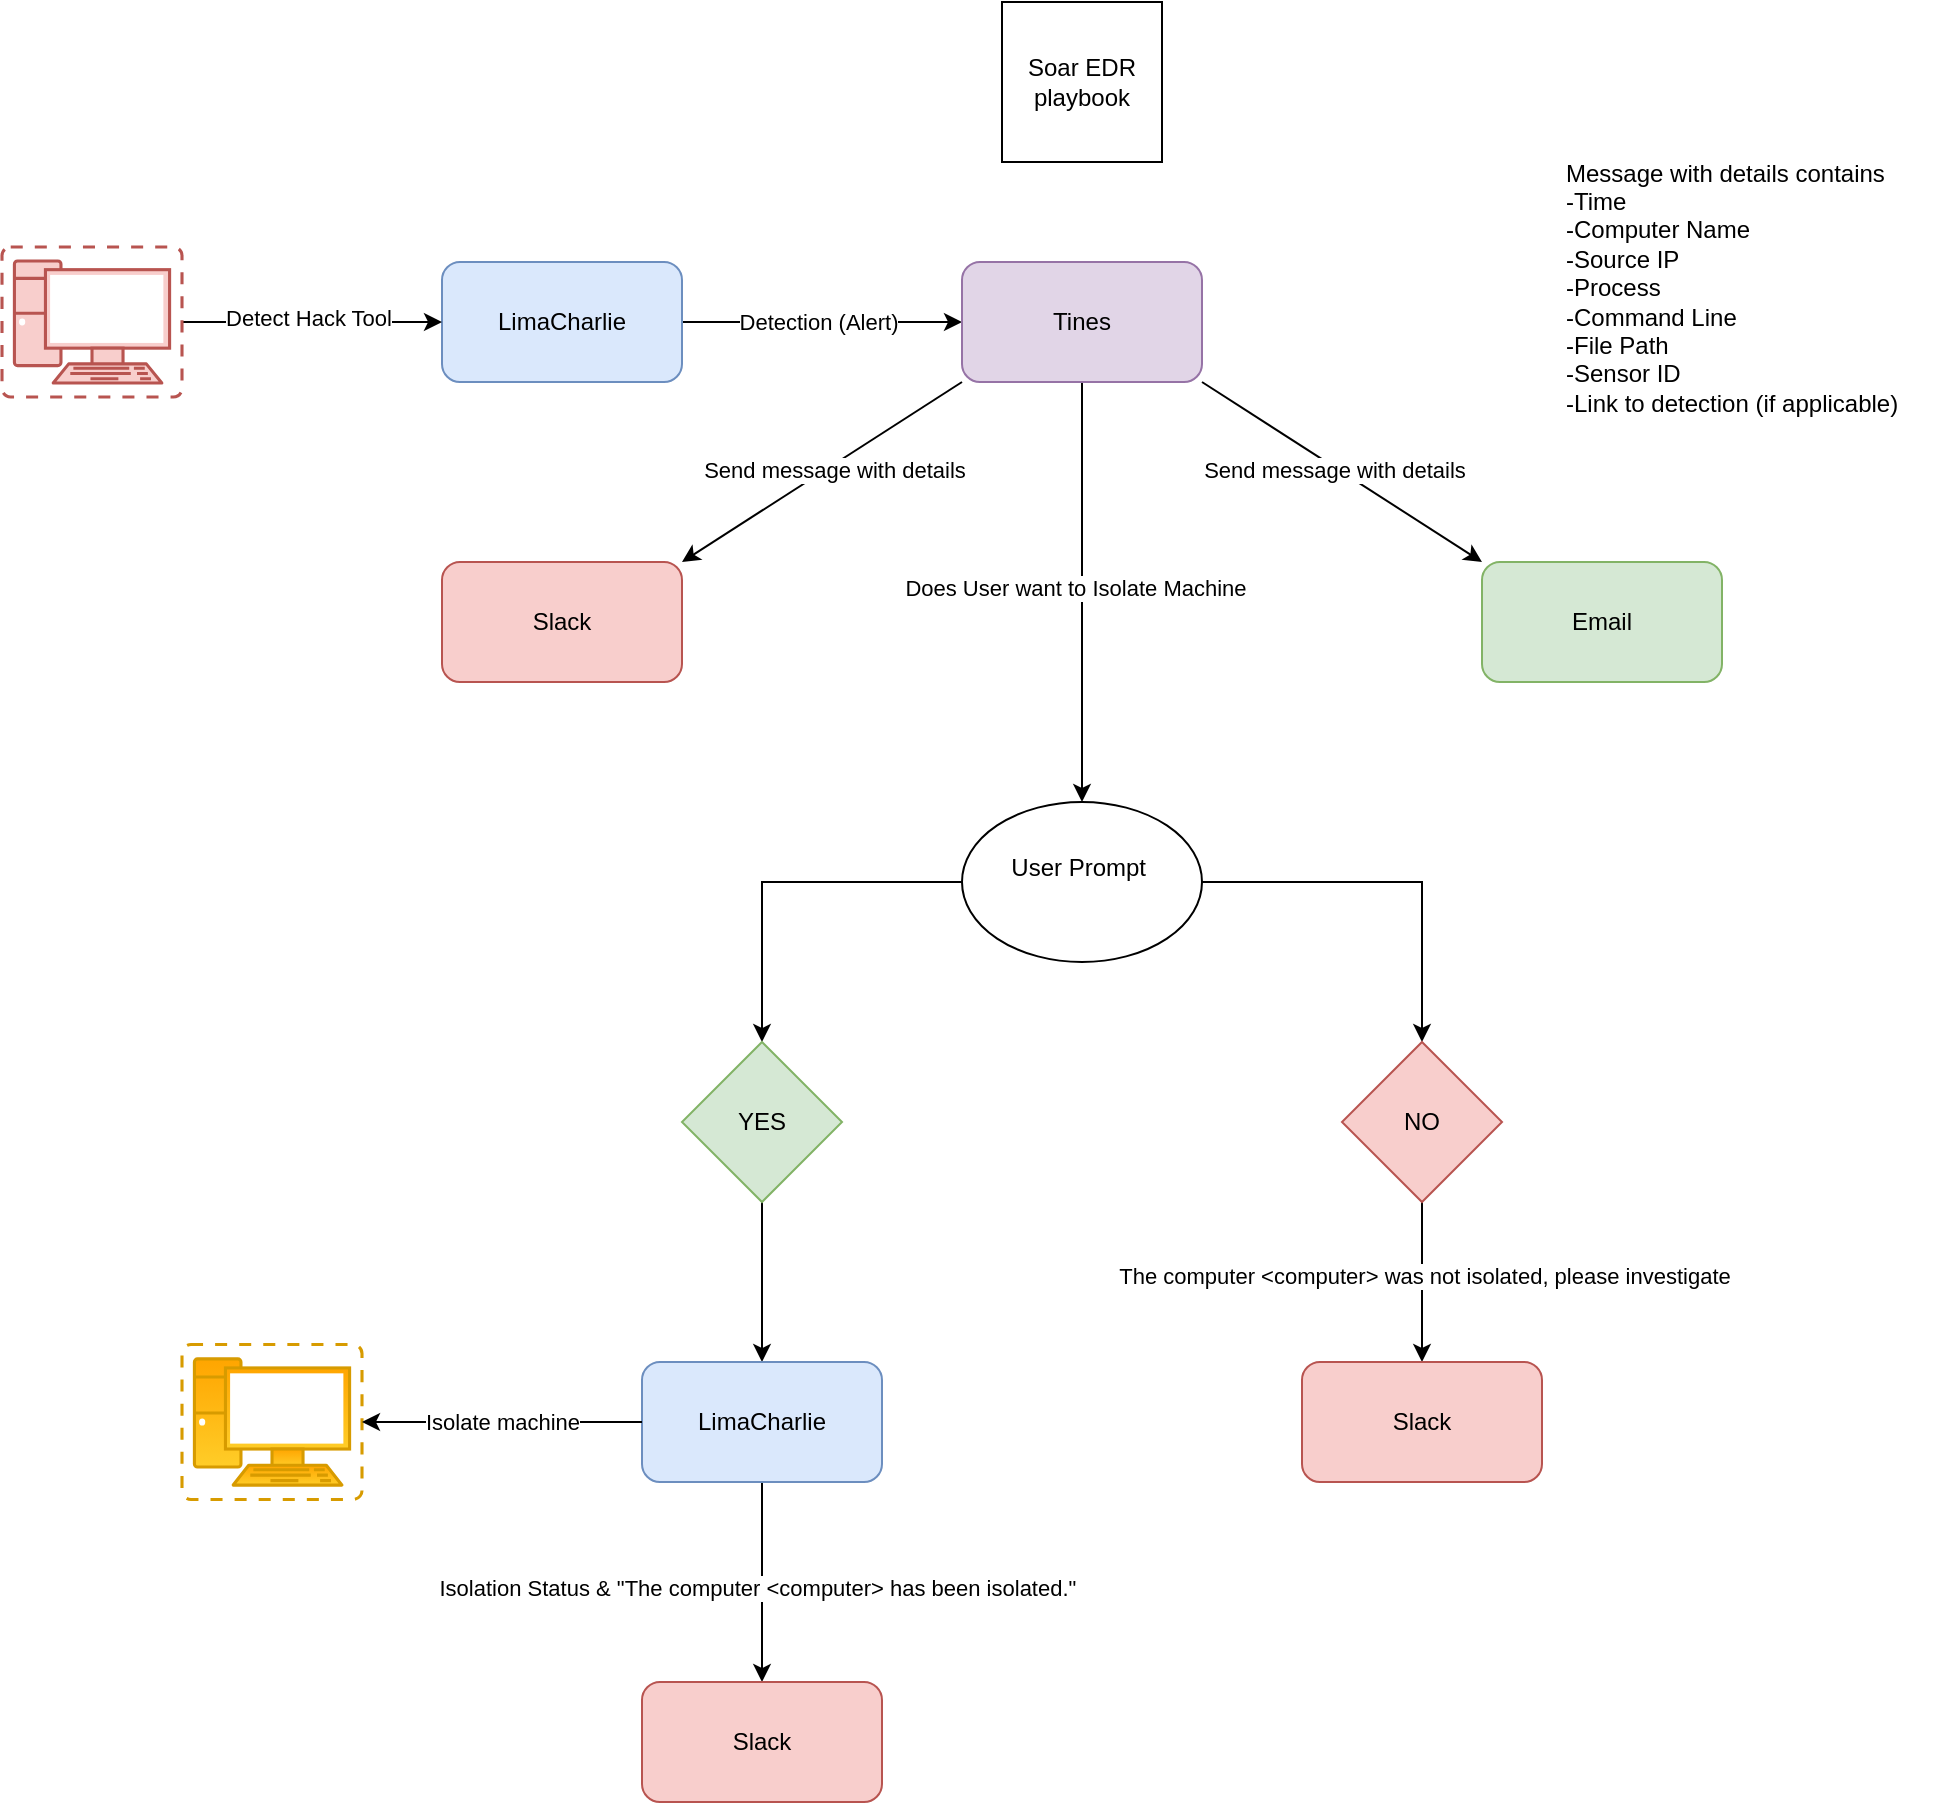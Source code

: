 <mxfile version="24.7.7">
  <diagram name="Page-1" id="Fc050RGd3KI0uSyemyt5">
    <mxGraphModel dx="1486" dy="316" grid="1" gridSize="10" guides="1" tooltips="1" connect="1" arrows="1" fold="1" page="1" pageScale="1" pageWidth="850" pageHeight="1100" math="0" shadow="0">
      <root>
        <mxCell id="0" />
        <mxCell id="1" parent="0" />
        <mxCell id="pMhz65i8uvlRKHZcrzYd-1" value="Soar EDR playbook" style="whiteSpace=wrap;html=1;aspect=fixed;" vertex="1" parent="1">
          <mxGeometry x="360" y="40" width="80" height="80" as="geometry" />
        </mxCell>
        <mxCell id="pMhz65i8uvlRKHZcrzYd-2" value="Slack" style="rounded=1;whiteSpace=wrap;html=1;fillColor=#f8cecc;strokeColor=#b85450;" vertex="1" parent="1">
          <mxGeometry x="80" y="320" width="120" height="60" as="geometry" />
        </mxCell>
        <mxCell id="pMhz65i8uvlRKHZcrzYd-3" value="Email" style="rounded=1;whiteSpace=wrap;html=1;fillColor=#d5e8d4;strokeColor=#82b366;" vertex="1" parent="1">
          <mxGeometry x="600" y="320" width="120" height="60" as="geometry" />
        </mxCell>
        <mxCell id="pMhz65i8uvlRKHZcrzYd-16" style="edgeStyle=orthogonalEdgeStyle;rounded=0;orthogonalLoop=1;jettySize=auto;html=1;exitX=1;exitY=0.5;exitDx=0;exitDy=0;" edge="1" parent="1" source="pMhz65i8uvlRKHZcrzYd-4" target="pMhz65i8uvlRKHZcrzYd-5">
          <mxGeometry relative="1" as="geometry" />
        </mxCell>
        <mxCell id="pMhz65i8uvlRKHZcrzYd-17" value="Detection (Alert)" style="edgeLabel;html=1;align=center;verticalAlign=middle;resizable=0;points=[];" vertex="1" connectable="0" parent="pMhz65i8uvlRKHZcrzYd-16">
          <mxGeometry x="-0.039" relative="1" as="geometry">
            <mxPoint as="offset" />
          </mxGeometry>
        </mxCell>
        <mxCell id="pMhz65i8uvlRKHZcrzYd-4" value="LimaCharlie" style="rounded=1;whiteSpace=wrap;html=1;fillColor=#dae8fc;strokeColor=#6c8ebf;" vertex="1" parent="1">
          <mxGeometry x="80" y="170" width="120" height="60" as="geometry" />
        </mxCell>
        <mxCell id="pMhz65i8uvlRKHZcrzYd-9" style="rounded=0;orthogonalLoop=1;jettySize=auto;html=1;exitX=0;exitY=1;exitDx=0;exitDy=0;entryX=1;entryY=0;entryDx=0;entryDy=0;" edge="1" parent="1" source="pMhz65i8uvlRKHZcrzYd-5" target="pMhz65i8uvlRKHZcrzYd-2">
          <mxGeometry relative="1" as="geometry" />
        </mxCell>
        <mxCell id="pMhz65i8uvlRKHZcrzYd-10" value="Send message with details" style="edgeLabel;html=1;align=center;verticalAlign=middle;resizable=0;points=[];" vertex="1" connectable="0" parent="pMhz65i8uvlRKHZcrzYd-9">
          <mxGeometry x="-0.061" y="2" relative="1" as="geometry">
            <mxPoint as="offset" />
          </mxGeometry>
        </mxCell>
        <mxCell id="pMhz65i8uvlRKHZcrzYd-11" style="rounded=0;orthogonalLoop=1;jettySize=auto;html=1;exitX=1;exitY=1;exitDx=0;exitDy=0;entryX=0;entryY=0;entryDx=0;entryDy=0;" edge="1" parent="1" source="pMhz65i8uvlRKHZcrzYd-5" target="pMhz65i8uvlRKHZcrzYd-3">
          <mxGeometry relative="1" as="geometry" />
        </mxCell>
        <mxCell id="pMhz65i8uvlRKHZcrzYd-12" value="Send message with details" style="edgeLabel;html=1;align=center;verticalAlign=middle;resizable=0;points=[];" vertex="1" connectable="0" parent="pMhz65i8uvlRKHZcrzYd-11">
          <mxGeometry x="-0.209" y="2" relative="1" as="geometry">
            <mxPoint x="9" y="10" as="offset" />
          </mxGeometry>
        </mxCell>
        <mxCell id="pMhz65i8uvlRKHZcrzYd-19" style="edgeStyle=orthogonalEdgeStyle;rounded=0;orthogonalLoop=1;jettySize=auto;html=1;exitX=0.5;exitY=1;exitDx=0;exitDy=0;entryX=0.5;entryY=0;entryDx=0;entryDy=0;" edge="1" parent="1" source="pMhz65i8uvlRKHZcrzYd-5" target="pMhz65i8uvlRKHZcrzYd-18">
          <mxGeometry relative="1" as="geometry" />
        </mxCell>
        <mxCell id="pMhz65i8uvlRKHZcrzYd-20" value="Does User want to Isolate Machine&amp;nbsp;" style="edgeLabel;html=1;align=center;verticalAlign=middle;resizable=0;points=[];" vertex="1" connectable="0" parent="pMhz65i8uvlRKHZcrzYd-19">
          <mxGeometry x="-0.017" y="-2" relative="1" as="geometry">
            <mxPoint as="offset" />
          </mxGeometry>
        </mxCell>
        <mxCell id="pMhz65i8uvlRKHZcrzYd-5" value="Tines" style="rounded=1;whiteSpace=wrap;html=1;fillColor=#e1d5e7;strokeColor=#9673a6;" vertex="1" parent="1">
          <mxGeometry x="340" y="170" width="120" height="60" as="geometry" />
        </mxCell>
        <mxCell id="pMhz65i8uvlRKHZcrzYd-13" value="&lt;div style=&quot;&quot;&gt;&lt;span style=&quot;background-color: initial;&quot;&gt;Message with details contains&lt;/span&gt;&lt;/div&gt;&lt;div&gt;-Time&lt;/div&gt;&lt;div&gt;-Computer Name&lt;/div&gt;&lt;div&gt;-Source IP&lt;/div&gt;&lt;div&gt;-Process&lt;/div&gt;&lt;div&gt;-Command Line&lt;/div&gt;&lt;div&gt;-File Path&amp;nbsp;&lt;/div&gt;&lt;div&gt;-Sensor ID&amp;nbsp;&lt;/div&gt;&lt;div&gt;-Link to detection (if applicable)&lt;/div&gt;&lt;div&gt;&amp;nbsp;&amp;nbsp;&lt;/div&gt;" style="text;html=1;align=left;verticalAlign=middle;resizable=0;points=[];autosize=1;strokeColor=none;fillColor=none;" vertex="1" parent="1">
          <mxGeometry x="640" y="110" width="190" height="160" as="geometry" />
        </mxCell>
        <mxCell id="pMhz65i8uvlRKHZcrzYd-23" style="edgeStyle=orthogonalEdgeStyle;rounded=0;orthogonalLoop=1;jettySize=auto;html=1;exitX=0;exitY=0.5;exitDx=0;exitDy=0;entryX=0.5;entryY=0;entryDx=0;entryDy=0;" edge="1" parent="1" source="pMhz65i8uvlRKHZcrzYd-18" target="pMhz65i8uvlRKHZcrzYd-21">
          <mxGeometry relative="1" as="geometry" />
        </mxCell>
        <mxCell id="pMhz65i8uvlRKHZcrzYd-24" style="edgeStyle=orthogonalEdgeStyle;rounded=0;orthogonalLoop=1;jettySize=auto;html=1;exitX=1;exitY=0.5;exitDx=0;exitDy=0;entryX=0.5;entryY=0;entryDx=0;entryDy=0;" edge="1" parent="1" source="pMhz65i8uvlRKHZcrzYd-18" target="pMhz65i8uvlRKHZcrzYd-22">
          <mxGeometry relative="1" as="geometry" />
        </mxCell>
        <mxCell id="pMhz65i8uvlRKHZcrzYd-18" value="User Prompt&amp;nbsp;&lt;div&gt;&lt;br&gt;&lt;/div&gt;" style="ellipse;whiteSpace=wrap;html=1;" vertex="1" parent="1">
          <mxGeometry x="340" y="440" width="120" height="80" as="geometry" />
        </mxCell>
        <mxCell id="pMhz65i8uvlRKHZcrzYd-26" style="edgeStyle=orthogonalEdgeStyle;rounded=0;orthogonalLoop=1;jettySize=auto;html=1;exitX=0.5;exitY=1;exitDx=0;exitDy=0;entryX=0.5;entryY=0;entryDx=0;entryDy=0;" edge="1" parent="1" source="pMhz65i8uvlRKHZcrzYd-21" target="pMhz65i8uvlRKHZcrzYd-25">
          <mxGeometry relative="1" as="geometry" />
        </mxCell>
        <mxCell id="pMhz65i8uvlRKHZcrzYd-21" value="YES" style="rhombus;whiteSpace=wrap;html=1;fillColor=#d5e8d4;strokeColor=#82b366;" vertex="1" parent="1">
          <mxGeometry x="200" y="560" width="80" height="80" as="geometry" />
        </mxCell>
        <mxCell id="pMhz65i8uvlRKHZcrzYd-36" style="edgeStyle=orthogonalEdgeStyle;rounded=0;orthogonalLoop=1;jettySize=auto;html=1;exitX=0.5;exitY=1;exitDx=0;exitDy=0;" edge="1" parent="1" source="pMhz65i8uvlRKHZcrzYd-22" target="pMhz65i8uvlRKHZcrzYd-35">
          <mxGeometry relative="1" as="geometry" />
        </mxCell>
        <mxCell id="pMhz65i8uvlRKHZcrzYd-37" value="The computer &amp;lt;computer&amp;gt; was not isolated, please investigate" style="edgeLabel;html=1;align=center;verticalAlign=middle;resizable=0;points=[];" vertex="1" connectable="0" parent="pMhz65i8uvlRKHZcrzYd-36">
          <mxGeometry x="-0.081" y="1" relative="1" as="geometry">
            <mxPoint as="offset" />
          </mxGeometry>
        </mxCell>
        <mxCell id="pMhz65i8uvlRKHZcrzYd-22" value="NO" style="rhombus;whiteSpace=wrap;html=1;fillColor=#f8cecc;strokeColor=#b85450;" vertex="1" parent="1">
          <mxGeometry x="530" y="560" width="80" height="80" as="geometry" />
        </mxCell>
        <mxCell id="pMhz65i8uvlRKHZcrzYd-33" style="edgeStyle=orthogonalEdgeStyle;rounded=0;orthogonalLoop=1;jettySize=auto;html=1;exitX=0.5;exitY=1;exitDx=0;exitDy=0;entryX=0.5;entryY=0;entryDx=0;entryDy=0;" edge="1" parent="1" source="pMhz65i8uvlRKHZcrzYd-25" target="pMhz65i8uvlRKHZcrzYd-32">
          <mxGeometry relative="1" as="geometry" />
        </mxCell>
        <mxCell id="pMhz65i8uvlRKHZcrzYd-34" value="Isolation Status &amp;amp; &quot;The computer &amp;lt;computer&amp;gt; has been isolated.&quot;&amp;nbsp;" style="edgeLabel;html=1;align=center;verticalAlign=middle;resizable=0;points=[];" vertex="1" connectable="0" parent="pMhz65i8uvlRKHZcrzYd-33">
          <mxGeometry x="0.06" y="-1" relative="1" as="geometry">
            <mxPoint as="offset" />
          </mxGeometry>
        </mxCell>
        <mxCell id="pMhz65i8uvlRKHZcrzYd-25" value="LimaCharlie" style="rounded=1;whiteSpace=wrap;html=1;fillColor=#dae8fc;strokeColor=#6c8ebf;" vertex="1" parent="1">
          <mxGeometry x="180" y="720" width="120" height="60" as="geometry" />
        </mxCell>
        <mxCell id="pMhz65i8uvlRKHZcrzYd-28" style="edgeStyle=orthogonalEdgeStyle;rounded=0;orthogonalLoop=1;jettySize=auto;html=1;exitX=1;exitY=0.5;exitDx=0;exitDy=0;exitPerimeter=0;entryX=0;entryY=0.5;entryDx=0;entryDy=0;" edge="1" parent="1" source="pMhz65i8uvlRKHZcrzYd-27" target="pMhz65i8uvlRKHZcrzYd-4">
          <mxGeometry relative="1" as="geometry" />
        </mxCell>
        <mxCell id="pMhz65i8uvlRKHZcrzYd-38" value="Detect Hack Tool" style="edgeLabel;html=1;align=center;verticalAlign=middle;resizable=0;points=[];" vertex="1" connectable="0" parent="pMhz65i8uvlRKHZcrzYd-28">
          <mxGeometry x="-0.05" y="2" relative="1" as="geometry">
            <mxPoint x="1" as="offset" />
          </mxGeometry>
        </mxCell>
        <mxCell id="pMhz65i8uvlRKHZcrzYd-27" value="" style="verticalAlign=top;verticalLabelPosition=bottom;labelPosition=center;align=center;html=1;outlineConnect=0;fillColor=#f8cecc;strokeColor=#b85450;gradientDirection=north;strokeWidth=2;shape=mxgraph.networks.virtual_pc;" vertex="1" parent="1">
          <mxGeometry x="-140" y="162.5" width="90" height="75" as="geometry" />
        </mxCell>
        <mxCell id="pMhz65i8uvlRKHZcrzYd-29" value="" style="verticalAlign=top;verticalLabelPosition=bottom;labelPosition=center;align=center;html=1;outlineConnect=0;fillColor=#ffcd28;strokeColor=#d79b00;gradientDirection=north;strokeWidth=2;shape=mxgraph.networks.virtual_pc;gradientColor=#ffa500;" vertex="1" parent="1">
          <mxGeometry x="-50" y="711.25" width="90" height="77.5" as="geometry" />
        </mxCell>
        <mxCell id="pMhz65i8uvlRKHZcrzYd-30" style="edgeStyle=orthogonalEdgeStyle;rounded=0;orthogonalLoop=1;jettySize=auto;html=1;exitX=0;exitY=0.5;exitDx=0;exitDy=0;entryX=1;entryY=0.5;entryDx=0;entryDy=0;entryPerimeter=0;" edge="1" parent="1" source="pMhz65i8uvlRKHZcrzYd-25" target="pMhz65i8uvlRKHZcrzYd-29">
          <mxGeometry relative="1" as="geometry" />
        </mxCell>
        <mxCell id="pMhz65i8uvlRKHZcrzYd-31" value="Isolate machine" style="edgeLabel;html=1;align=center;verticalAlign=middle;resizable=0;points=[];" vertex="1" connectable="0" parent="pMhz65i8uvlRKHZcrzYd-30">
          <mxGeometry x="0.017" y="4" relative="1" as="geometry">
            <mxPoint x="1" y="-4" as="offset" />
          </mxGeometry>
        </mxCell>
        <mxCell id="pMhz65i8uvlRKHZcrzYd-32" value="Slack" style="rounded=1;whiteSpace=wrap;html=1;fillColor=#f8cecc;strokeColor=#b85450;" vertex="1" parent="1">
          <mxGeometry x="180" y="880" width="120" height="60" as="geometry" />
        </mxCell>
        <mxCell id="pMhz65i8uvlRKHZcrzYd-35" value="Slack" style="rounded=1;whiteSpace=wrap;html=1;fillColor=#f8cecc;strokeColor=#b85450;" vertex="1" parent="1">
          <mxGeometry x="510" y="720" width="120" height="60" as="geometry" />
        </mxCell>
      </root>
    </mxGraphModel>
  </diagram>
</mxfile>
